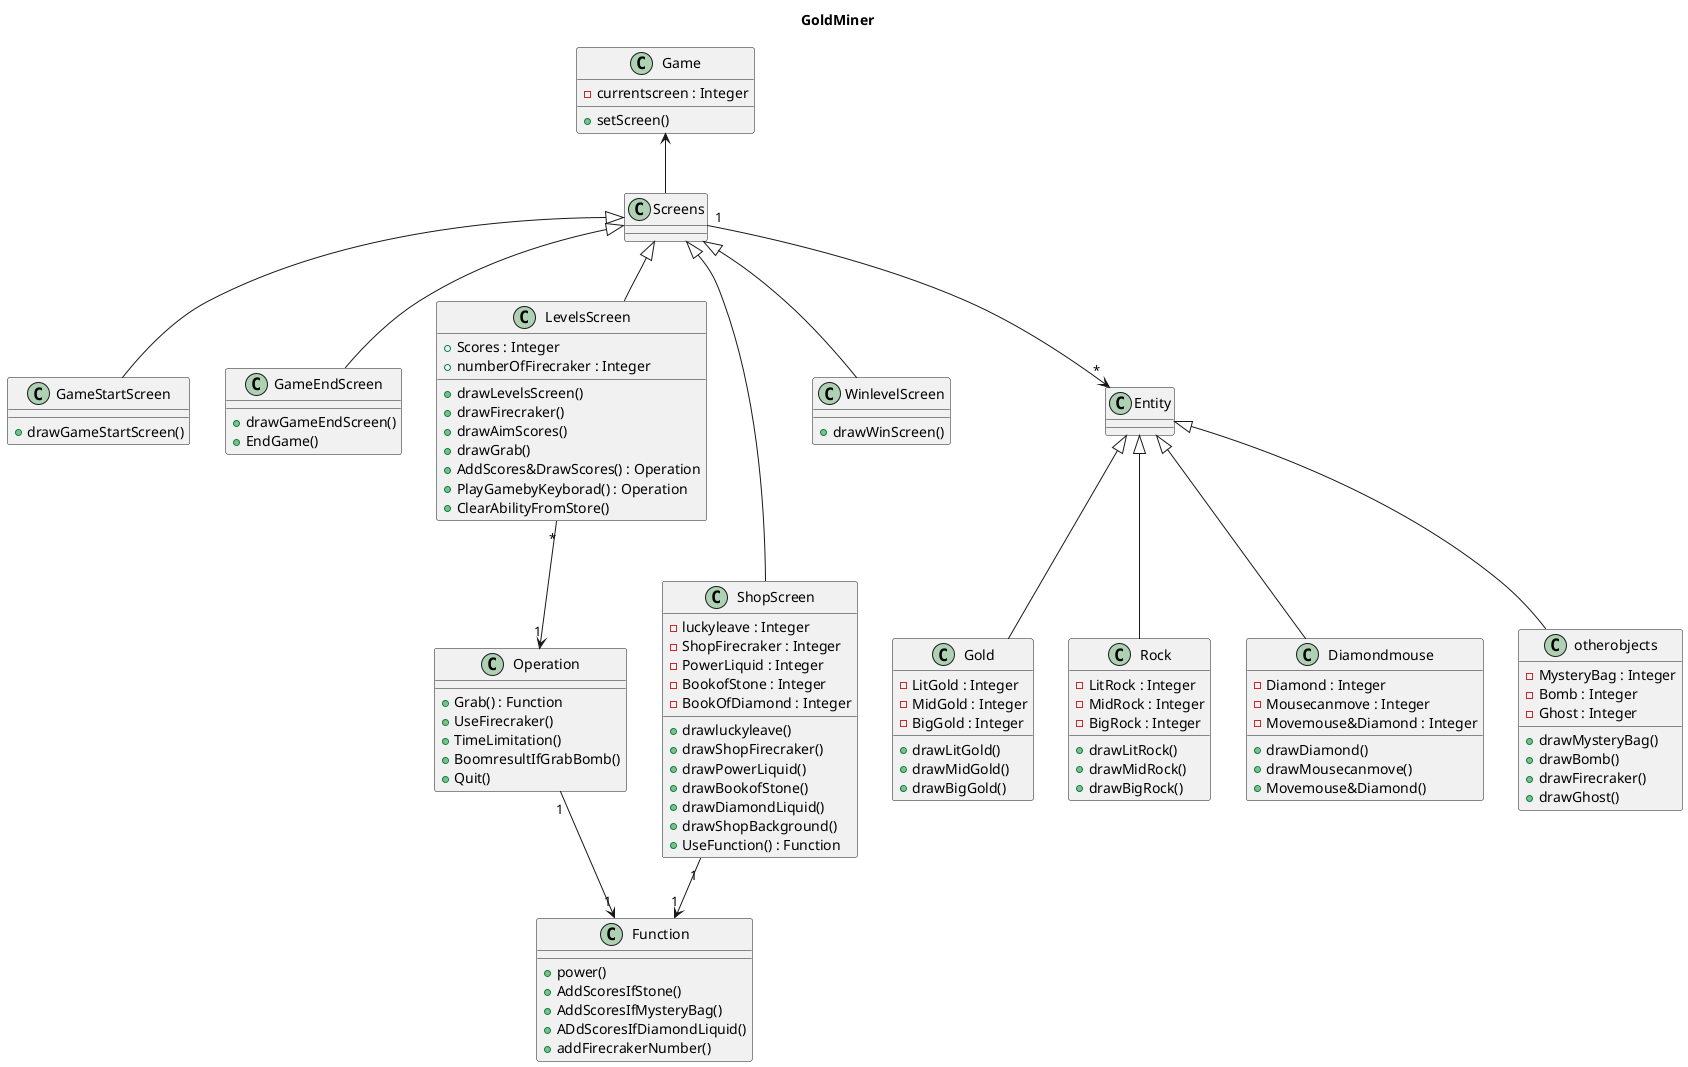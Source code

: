 @startuml
'https://plantuml.com/class-diagram

title GoldMiner

class Function {
+power()
+AddScoresIfStone()
+AddScoresIfMysteryBag()
+ADdScoresIfDiamondLiquid()
+addFirecrakerNumber()

}

class Gold {
-LitGold : Integer
-MidGold : Integer
-BigGold : Integer
+drawLitGold()
+drawMidGold()
+drawBigGold()
}

class Rock {
-LitRock : Integer
-MidRock : Integer
-BigRock : Integer
+drawLitRock()
+drawMidRock()
+drawBigRock()
}

class Diamondmouse {
-Diamond : Integer
-Mousecanmove : Integer
-Movemouse&Diamond : Integer
+drawDiamond()
+drawMousecanmove()
+Movemouse&Diamond()
}

class otherobjects {
-MysteryBag : Integer
-Bomb : Integer
-Ghost : Integer
+drawMysteryBag()
+drawBomb()
+drawFirecraker()
+drawGhost()
}


class GameStartScreen {
+drawGameStartScreen()
}

class GameEndScreen {
+drawGameEndScreen()
+EndGame()
}

class LevelsScreen {
+Scores : Integer
+numberOfFirecraker : Integer
+drawLevelsScreen()
+drawFirecraker()
+drawAimScores()
+drawGrab()
+AddScores&DrawScores() : Operation
+PlayGamebyKeyborad() : Operation
+ClearAbilityFromStore()
}

class ShopScreen {
-luckyleave : Integer
-ShopFirecraker : Integer
-PowerLiquid : Integer
-BookofStone : Integer
-BookOfDiamond : Integer
+drawluckyleave()
+drawShopFirecraker()
+drawPowerLiquid()
+drawBookofStone()
+drawDiamondLiquid()
+drawShopBackground()
+UseFunction() : Function
}

class WinlevelScreen {
+drawWinScreen()
}


class Operation {
+Grab() : Function
+UseFirecraker()
+TimeLimitation()
+BoomresultIfGrabBomb()
+Quit()
}
class Entity {

}
class Screens {

}
class Game {
-currentscreen : Integer
+setScreen()
}
Entity <|-- Gold
Entity <|-- Rock
Entity <|-- Diamondmouse
Entity <|-- otherobjects
Screens"1" --> "*"Entity
Screens <|-- LevelsScreen
Screens <|-- ShopScreen
Screens <|-- GameStartScreen
Screens <|-- GameEndScreen
Screens <|-- WinlevelScreen
LevelsScreen"*" --> "1"Operation
ShopScreen"1" --> "1"Function
Operation"1" --> "1"Function
Game <-- Screens
@enduml
